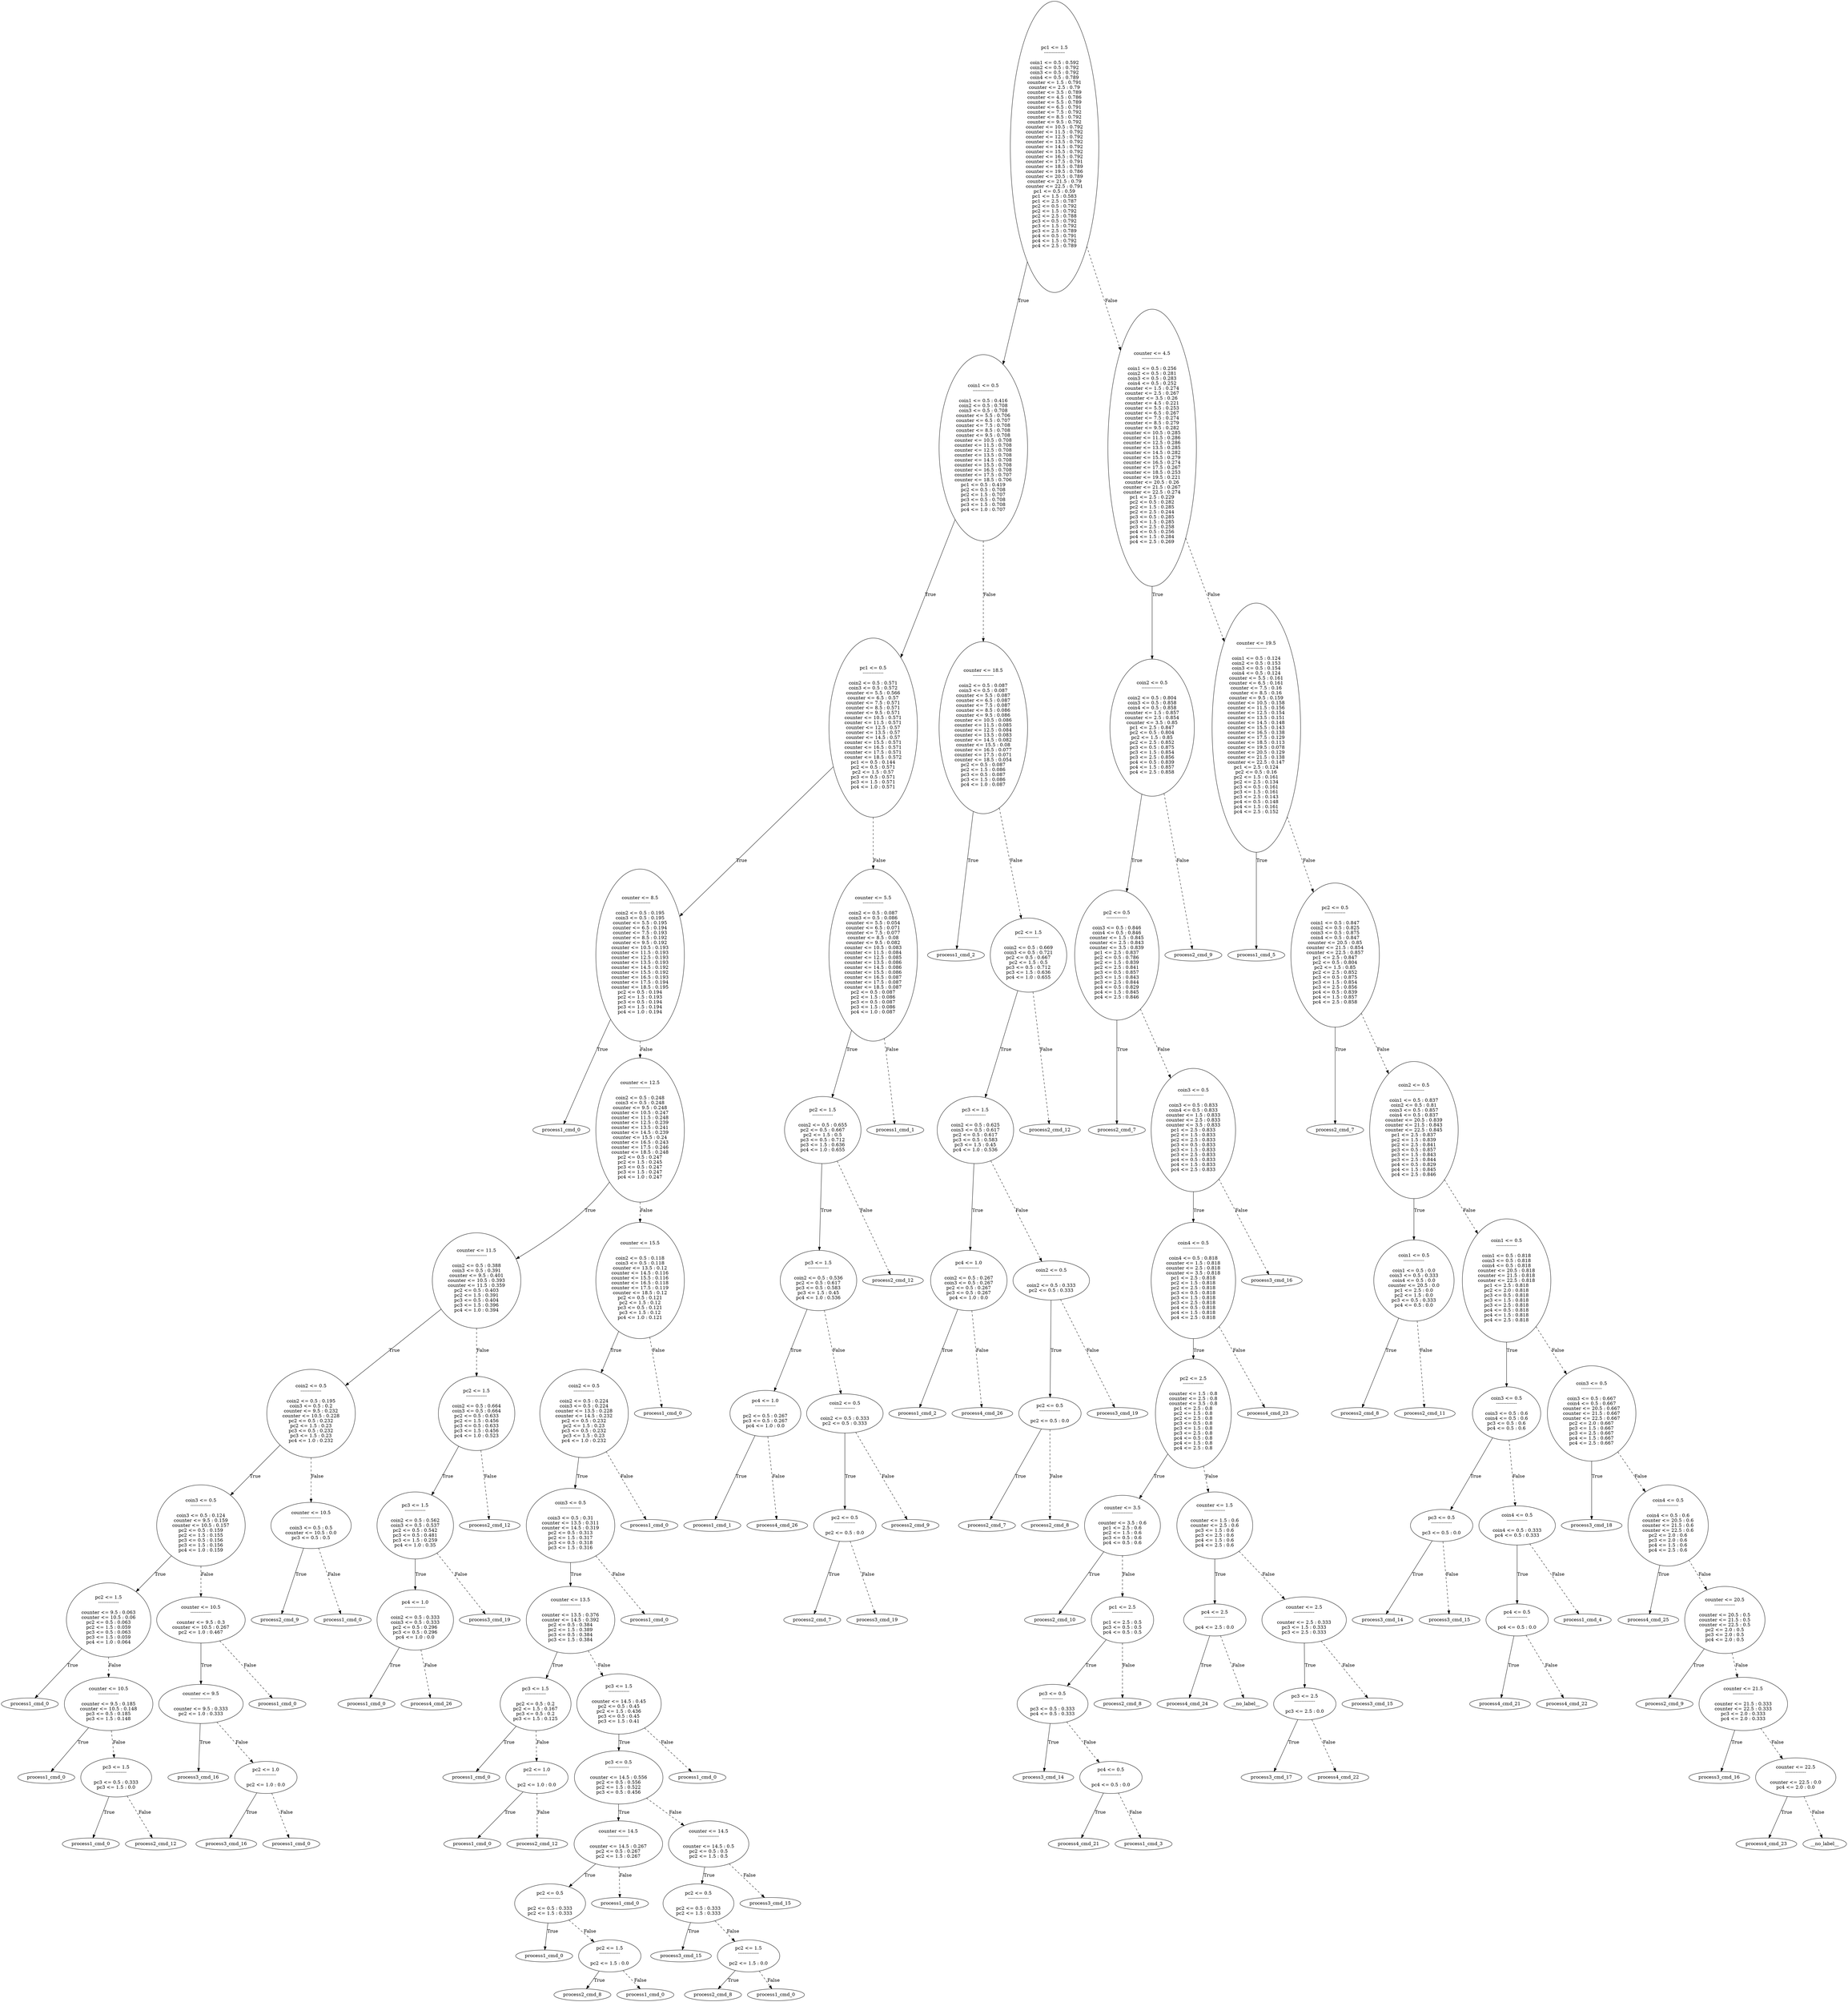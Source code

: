 digraph {
0 [label="pc1 <= 1.5
--------------

coin1 <= 0.5 : 0.592
coin2 <= 0.5 : 0.792
coin3 <= 0.5 : 0.792
coin4 <= 0.5 : 0.789
counter <= 1.5 : 0.791
counter <= 2.5 : 0.79
counter <= 3.5 : 0.789
counter <= 4.5 : 0.786
counter <= 5.5 : 0.789
counter <= 6.5 : 0.791
counter <= 7.5 : 0.792
counter <= 8.5 : 0.792
counter <= 9.5 : 0.792
counter <= 10.5 : 0.792
counter <= 11.5 : 0.792
counter <= 12.5 : 0.792
counter <= 13.5 : 0.792
counter <= 14.5 : 0.792
counter <= 15.5 : 0.792
counter <= 16.5 : 0.792
counter <= 17.5 : 0.791
counter <= 18.5 : 0.789
counter <= 19.5 : 0.786
counter <= 20.5 : 0.789
counter <= 21.5 : 0.79
counter <= 22.5 : 0.791
pc1 <= 0.5 : 0.59
pc1 <= 1.5 : 0.583
pc1 <= 2.5 : 0.787
pc2 <= 0.5 : 0.792
pc2 <= 1.5 : 0.792
pc2 <= 2.5 : 0.788
pc3 <= 0.5 : 0.792
pc3 <= 1.5 : 0.792
pc3 <= 2.5 : 0.789
pc4 <= 0.5 : 0.791
pc4 <= 1.5 : 0.792
pc4 <= 2.5 : 0.789"];
1 [label="coin1 <= 0.5
--------------

coin1 <= 0.5 : 0.416
coin2 <= 0.5 : 0.708
coin3 <= 0.5 : 0.708
counter <= 5.5 : 0.706
counter <= 6.5 : 0.707
counter <= 7.5 : 0.708
counter <= 8.5 : 0.708
counter <= 9.5 : 0.708
counter <= 10.5 : 0.708
counter <= 11.5 : 0.708
counter <= 12.5 : 0.708
counter <= 13.5 : 0.708
counter <= 14.5 : 0.708
counter <= 15.5 : 0.708
counter <= 16.5 : 0.708
counter <= 17.5 : 0.707
counter <= 18.5 : 0.706
pc1 <= 0.5 : 0.419
pc2 <= 0.5 : 0.708
pc2 <= 1.5 : 0.707
pc3 <= 0.5 : 0.708
pc3 <= 1.5 : 0.708
pc4 <= 1.0 : 0.707"];
2 [label="pc1 <= 0.5
--------------

coin2 <= 0.5 : 0.571
coin3 <= 0.5 : 0.572
counter <= 5.5 : 0.566
counter <= 6.5 : 0.57
counter <= 7.5 : 0.571
counter <= 8.5 : 0.571
counter <= 9.5 : 0.571
counter <= 10.5 : 0.571
counter <= 11.5 : 0.571
counter <= 12.5 : 0.57
counter <= 13.5 : 0.57
counter <= 14.5 : 0.57
counter <= 15.5 : 0.571
counter <= 16.5 : 0.571
counter <= 17.5 : 0.571
counter <= 18.5 : 0.572
pc1 <= 0.5 : 0.144
pc2 <= 0.5 : 0.571
pc2 <= 1.5 : 0.57
pc3 <= 0.5 : 0.571
pc3 <= 1.5 : 0.571
pc4 <= 1.0 : 0.571"];
3 [label="counter <= 8.5
--------------

coin2 <= 0.5 : 0.195
coin3 <= 0.5 : 0.195
counter <= 5.5 : 0.195
counter <= 6.5 : 0.194
counter <= 7.5 : 0.193
counter <= 8.5 : 0.192
counter <= 9.5 : 0.192
counter <= 10.5 : 0.193
counter <= 11.5 : 0.193
counter <= 12.5 : 0.193
counter <= 13.5 : 0.193
counter <= 14.5 : 0.192
counter <= 15.5 : 0.192
counter <= 16.5 : 0.193
counter <= 17.5 : 0.194
counter <= 18.5 : 0.195
pc2 <= 0.5 : 0.194
pc2 <= 1.5 : 0.193
pc3 <= 0.5 : 0.194
pc3 <= 1.5 : 0.194
pc4 <= 1.0 : 0.194"];
4 [label="process1_cmd_0"];
3 -> 4 [label="True"];
5 [label="counter <= 12.5
--------------

coin2 <= 0.5 : 0.248
coin3 <= 0.5 : 0.248
counter <= 9.5 : 0.248
counter <= 10.5 : 0.247
counter <= 11.5 : 0.248
counter <= 12.5 : 0.239
counter <= 13.5 : 0.241
counter <= 14.5 : 0.239
counter <= 15.5 : 0.24
counter <= 16.5 : 0.243
counter <= 17.5 : 0.246
counter <= 18.5 : 0.248
pc2 <= 0.5 : 0.247
pc2 <= 1.5 : 0.245
pc3 <= 0.5 : 0.247
pc3 <= 1.5 : 0.247
pc4 <= 1.0 : 0.247"];
6 [label="counter <= 11.5
--------------

coin2 <= 0.5 : 0.388
coin3 <= 0.5 : 0.391
counter <= 9.5 : 0.401
counter <= 10.5 : 0.393
counter <= 11.5 : 0.359
pc2 <= 0.5 : 0.403
pc2 <= 1.5 : 0.391
pc3 <= 0.5 : 0.404
pc3 <= 1.5 : 0.396
pc4 <= 1.0 : 0.394"];
7 [label="coin2 <= 0.5
--------------

coin2 <= 0.5 : 0.195
coin3 <= 0.5 : 0.2
counter <= 9.5 : 0.232
counter <= 10.5 : 0.228
pc2 <= 0.5 : 0.232
pc2 <= 1.5 : 0.23
pc3 <= 0.5 : 0.232
pc3 <= 1.5 : 0.23
pc4 <= 1.0 : 0.232"];
8 [label="coin3 <= 0.5
--------------

coin3 <= 0.5 : 0.124
counter <= 9.5 : 0.159
counter <= 10.5 : 0.157
pc2 <= 0.5 : 0.159
pc2 <= 1.5 : 0.155
pc3 <= 0.5 : 0.156
pc3 <= 1.5 : 0.156
pc4 <= 1.0 : 0.159"];
9 [label="pc2 <= 1.5
--------------

counter <= 9.5 : 0.063
counter <= 10.5 : 0.06
pc2 <= 0.5 : 0.063
pc2 <= 1.5 : 0.059
pc3 <= 0.5 : 0.063
pc3 <= 1.5 : 0.059
pc4 <= 1.0 : 0.064"];
10 [label="process1_cmd_0"];
9 -> 10 [label="True"];
11 [label="counter <= 10.5
--------------

counter <= 9.5 : 0.185
counter <= 10.5 : 0.148
pc3 <= 0.5 : 0.185
pc3 <= 1.5 : 0.148"];
12 [label="process1_cmd_0"];
11 -> 12 [label="True"];
13 [label="pc3 <= 1.5
--------------

pc3 <= 0.5 : 0.333
pc3 <= 1.5 : 0.0"];
14 [label="process1_cmd_0"];
13 -> 14 [label="True"];
15 [label="process2_cmd_12"];
13 -> 15 [style="dashed", label="False"];
11 -> 13 [style="dashed", label="False"];
9 -> 11 [style="dashed", label="False"];
8 -> 9 [label="True"];
16 [label="counter <= 10.5
--------------

counter <= 9.5 : 0.3
counter <= 10.5 : 0.267
pc2 <= 1.0 : 0.467"];
17 [label="counter <= 9.5
--------------

counter <= 9.5 : 0.333
pc2 <= 1.0 : 0.333"];
18 [label="process3_cmd_16"];
17 -> 18 [label="True"];
19 [label="pc2 <= 1.0
--------------

pc2 <= 1.0 : 0.0"];
20 [label="process3_cmd_16"];
19 -> 20 [label="True"];
21 [label="process1_cmd_0"];
19 -> 21 [style="dashed", label="False"];
17 -> 19 [style="dashed", label="False"];
16 -> 17 [label="True"];
22 [label="process1_cmd_0"];
16 -> 22 [style="dashed", label="False"];
8 -> 16 [style="dashed", label="False"];
7 -> 8 [label="True"];
23 [label="counter <= 10.5
--------------

coin3 <= 0.5 : 0.5
counter <= 10.5 : 0.0
pc3 <= 0.5 : 0.5"];
24 [label="process2_cmd_9"];
23 -> 24 [label="True"];
25 [label="process1_cmd_0"];
23 -> 25 [style="dashed", label="False"];
7 -> 23 [style="dashed", label="False"];
6 -> 7 [label="True"];
26 [label="pc2 <= 1.5
--------------

coin2 <= 0.5 : 0.664
coin3 <= 0.5 : 0.664
pc2 <= 0.5 : 0.633
pc2 <= 1.5 : 0.456
pc3 <= 0.5 : 0.633
pc3 <= 1.5 : 0.456
pc4 <= 1.0 : 0.523"];
27 [label="pc3 <= 1.5
--------------

coin2 <= 0.5 : 0.562
coin3 <= 0.5 : 0.537
pc2 <= 0.5 : 0.542
pc3 <= 0.5 : 0.481
pc3 <= 1.5 : 0.259
pc4 <= 1.0 : 0.35"];
28 [label="pc4 <= 1.0
--------------

coin2 <= 0.5 : 0.333
coin3 <= 0.5 : 0.333
pc2 <= 0.5 : 0.296
pc3 <= 0.5 : 0.296
pc4 <= 1.0 : 0.0"];
29 [label="process1_cmd_0"];
28 -> 29 [label="True"];
30 [label="process4_cmd_26"];
28 -> 30 [style="dashed", label="False"];
27 -> 28 [label="True"];
31 [label="process3_cmd_19"];
27 -> 31 [style="dashed", label="False"];
26 -> 27 [label="True"];
32 [label="process2_cmd_12"];
26 -> 32 [style="dashed", label="False"];
6 -> 26 [style="dashed", label="False"];
5 -> 6 [label="True"];
33 [label="counter <= 15.5
--------------

coin2 <= 0.5 : 0.118
coin3 <= 0.5 : 0.118
counter <= 13.5 : 0.12
counter <= 14.5 : 0.116
counter <= 15.5 : 0.116
counter <= 16.5 : 0.118
counter <= 17.5 : 0.119
counter <= 18.5 : 0.12
pc2 <= 0.5 : 0.121
pc2 <= 1.5 : 0.12
pc3 <= 0.5 : 0.121
pc3 <= 1.5 : 0.12
pc4 <= 1.0 : 0.121"];
34 [label="coin2 <= 0.5
--------------

coin2 <= 0.5 : 0.224
coin3 <= 0.5 : 0.224
counter <= 13.5 : 0.228
counter <= 14.5 : 0.232
pc2 <= 0.5 : 0.232
pc2 <= 1.5 : 0.23
pc3 <= 0.5 : 0.232
pc3 <= 1.5 : 0.23
pc4 <= 1.0 : 0.232"];
35 [label="coin3 <= 0.5
--------------

coin3 <= 0.5 : 0.31
counter <= 13.5 : 0.311
counter <= 14.5 : 0.319
pc2 <= 0.5 : 0.313
pc2 <= 1.5 : 0.317
pc3 <= 0.5 : 0.318
pc3 <= 1.5 : 0.316"];
36 [label="counter <= 13.5
--------------

counter <= 13.5 : 0.376
counter <= 14.5 : 0.392
pc2 <= 0.5 : 0.384
pc2 <= 1.5 : 0.389
pc3 <= 0.5 : 0.384
pc3 <= 1.5 : 0.384"];
37 [label="pc3 <= 1.5
--------------

pc2 <= 0.5 : 0.2
pc2 <= 1.5 : 0.167
pc3 <= 0.5 : 0.2
pc3 <= 1.5 : 0.125"];
38 [label="process1_cmd_0"];
37 -> 38 [label="True"];
39 [label="pc2 <= 1.0
--------------

pc2 <= 1.0 : 0.0"];
40 [label="process1_cmd_0"];
39 -> 40 [label="True"];
41 [label="process2_cmd_12"];
39 -> 41 [style="dashed", label="False"];
37 -> 39 [style="dashed", label="False"];
36 -> 37 [label="True"];
42 [label="pc3 <= 1.5
--------------

counter <= 14.5 : 0.45
pc2 <= 0.5 : 0.45
pc2 <= 1.5 : 0.436
pc3 <= 0.5 : 0.45
pc3 <= 1.5 : 0.41"];
43 [label="pc3 <= 0.5
--------------

counter <= 14.5 : 0.556
pc2 <= 0.5 : 0.556
pc2 <= 1.5 : 0.522
pc3 <= 0.5 : 0.456"];
44 [label="counter <= 14.5
--------------

counter <= 14.5 : 0.267
pc2 <= 0.5 : 0.267
pc2 <= 1.5 : 0.267"];
45 [label="pc2 <= 0.5
--------------

pc2 <= 0.5 : 0.333
pc2 <= 1.5 : 0.333"];
46 [label="process1_cmd_0"];
45 -> 46 [label="True"];
47 [label="pc2 <= 1.5
--------------

pc2 <= 1.5 : 0.0"];
48 [label="process2_cmd_8"];
47 -> 48 [label="True"];
49 [label="process1_cmd_0"];
47 -> 49 [style="dashed", label="False"];
45 -> 47 [style="dashed", label="False"];
44 -> 45 [label="True"];
50 [label="process1_cmd_0"];
44 -> 50 [style="dashed", label="False"];
43 -> 44 [label="True"];
51 [label="counter <= 14.5
--------------

counter <= 14.5 : 0.5
pc2 <= 0.5 : 0.5
pc2 <= 1.5 : 0.5"];
52 [label="pc2 <= 0.5
--------------

pc2 <= 0.5 : 0.333
pc2 <= 1.5 : 0.333"];
53 [label="process3_cmd_15"];
52 -> 53 [label="True"];
54 [label="pc2 <= 1.5
--------------

pc2 <= 1.5 : 0.0"];
55 [label="process2_cmd_8"];
54 -> 55 [label="True"];
56 [label="process1_cmd_0"];
54 -> 56 [style="dashed", label="False"];
52 -> 54 [style="dashed", label="False"];
51 -> 52 [label="True"];
57 [label="process3_cmd_15"];
51 -> 57 [style="dashed", label="False"];
43 -> 51 [style="dashed", label="False"];
42 -> 43 [label="True"];
58 [label="process1_cmd_0"];
42 -> 58 [style="dashed", label="False"];
36 -> 42 [style="dashed", label="False"];
35 -> 36 [label="True"];
59 [label="process1_cmd_0"];
35 -> 59 [style="dashed", label="False"];
34 -> 35 [label="True"];
60 [label="process1_cmd_0"];
34 -> 60 [style="dashed", label="False"];
33 -> 34 [label="True"];
61 [label="process1_cmd_0"];
33 -> 61 [style="dashed", label="False"];
5 -> 33 [style="dashed", label="False"];
3 -> 5 [style="dashed", label="False"];
2 -> 3 [label="True"];
62 [label="counter <= 5.5
--------------

coin2 <= 0.5 : 0.087
coin3 <= 0.5 : 0.086
counter <= 5.5 : 0.054
counter <= 6.5 : 0.071
counter <= 7.5 : 0.077
counter <= 8.5 : 0.08
counter <= 9.5 : 0.082
counter <= 10.5 : 0.083
counter <= 11.5 : 0.084
counter <= 12.5 : 0.085
counter <= 13.5 : 0.086
counter <= 14.5 : 0.086
counter <= 15.5 : 0.086
counter <= 16.5 : 0.087
counter <= 17.5 : 0.087
counter <= 18.5 : 0.087
pc2 <= 0.5 : 0.087
pc2 <= 1.5 : 0.086
pc3 <= 0.5 : 0.087
pc3 <= 1.5 : 0.086
pc4 <= 1.0 : 0.087"];
63 [label="pc2 <= 1.5
--------------

coin2 <= 0.5 : 0.655
pc2 <= 0.5 : 0.667
pc2 <= 1.5 : 0.5
pc3 <= 0.5 : 0.712
pc3 <= 1.5 : 0.636
pc4 <= 1.0 : 0.655"];
64 [label="pc3 <= 1.5
--------------

coin2 <= 0.5 : 0.536
pc2 <= 0.5 : 0.617
pc3 <= 0.5 : 0.583
pc3 <= 1.5 : 0.45
pc4 <= 1.0 : 0.536"];
65 [label="pc4 <= 1.0
--------------

pc2 <= 0.5 : 0.267
pc3 <= 0.5 : 0.267
pc4 <= 1.0 : 0.0"];
66 [label="process1_cmd_1"];
65 -> 66 [label="True"];
67 [label="process4_cmd_26"];
65 -> 67 [style="dashed", label="False"];
64 -> 65 [label="True"];
68 [label="coin2 <= 0.5
--------------

coin2 <= 0.5 : 0.333
pc2 <= 0.5 : 0.333"];
69 [label="pc2 <= 0.5
--------------

pc2 <= 0.5 : 0.0"];
70 [label="process2_cmd_7"];
69 -> 70 [label="True"];
71 [label="process3_cmd_19"];
69 -> 71 [style="dashed", label="False"];
68 -> 69 [label="True"];
72 [label="process2_cmd_9"];
68 -> 72 [style="dashed", label="False"];
64 -> 68 [style="dashed", label="False"];
63 -> 64 [label="True"];
73 [label="process2_cmd_12"];
63 -> 73 [style="dashed", label="False"];
62 -> 63 [label="True"];
74 [label="process1_cmd_1"];
62 -> 74 [style="dashed", label="False"];
2 -> 62 [style="dashed", label="False"];
1 -> 2 [label="True"];
75 [label="counter <= 18.5
--------------

coin2 <= 0.5 : 0.087
coin3 <= 0.5 : 0.087
counter <= 5.5 : 0.087
counter <= 6.5 : 0.087
counter <= 7.5 : 0.087
counter <= 8.5 : 0.086
counter <= 9.5 : 0.086
counter <= 10.5 : 0.086
counter <= 11.5 : 0.085
counter <= 12.5 : 0.084
counter <= 13.5 : 0.083
counter <= 14.5 : 0.082
counter <= 15.5 : 0.08
counter <= 16.5 : 0.077
counter <= 17.5 : 0.071
counter <= 18.5 : 0.054
pc2 <= 0.5 : 0.087
pc2 <= 1.5 : 0.086
pc3 <= 0.5 : 0.087
pc3 <= 1.5 : 0.086
pc4 <= 1.0 : 0.087"];
76 [label="process1_cmd_2"];
75 -> 76 [label="True"];
77 [label="pc2 <= 1.5
--------------

coin2 <= 0.5 : 0.669
coin3 <= 0.5 : 0.721
pc2 <= 0.5 : 0.667
pc2 <= 1.5 : 0.5
pc3 <= 0.5 : 0.712
pc3 <= 1.5 : 0.636
pc4 <= 1.0 : 0.655"];
78 [label="pc3 <= 1.5
--------------

coin2 <= 0.5 : 0.625
coin3 <= 0.5 : 0.617
pc2 <= 0.5 : 0.617
pc3 <= 0.5 : 0.583
pc3 <= 1.5 : 0.45
pc4 <= 1.0 : 0.536"];
79 [label="pc4 <= 1.0
--------------

coin2 <= 0.5 : 0.267
coin3 <= 0.5 : 0.267
pc2 <= 0.5 : 0.267
pc3 <= 0.5 : 0.267
pc4 <= 1.0 : 0.0"];
80 [label="process1_cmd_2"];
79 -> 80 [label="True"];
81 [label="process4_cmd_26"];
79 -> 81 [style="dashed", label="False"];
78 -> 79 [label="True"];
82 [label="coin2 <= 0.5
--------------

coin2 <= 0.5 : 0.333
pc2 <= 0.5 : 0.333"];
83 [label="pc2 <= 0.5
--------------

pc2 <= 0.5 : 0.0"];
84 [label="process2_cmd_7"];
83 -> 84 [label="True"];
85 [label="process2_cmd_8"];
83 -> 85 [style="dashed", label="False"];
82 -> 83 [label="True"];
86 [label="process3_cmd_19"];
82 -> 86 [style="dashed", label="False"];
78 -> 82 [style="dashed", label="False"];
77 -> 78 [label="True"];
87 [label="process2_cmd_12"];
77 -> 87 [style="dashed", label="False"];
75 -> 77 [style="dashed", label="False"];
1 -> 75 [style="dashed", label="False"];
0 -> 1 [label="True"];
88 [label="counter <= 4.5
--------------

coin1 <= 0.5 : 0.256
coin2 <= 0.5 : 0.281
coin3 <= 0.5 : 0.283
coin4 <= 0.5 : 0.252
counter <= 1.5 : 0.274
counter <= 2.5 : 0.267
counter <= 3.5 : 0.26
counter <= 4.5 : 0.221
counter <= 5.5 : 0.253
counter <= 6.5 : 0.267
counter <= 7.5 : 0.274
counter <= 8.5 : 0.279
counter <= 9.5 : 0.282
counter <= 10.5 : 0.285
counter <= 11.5 : 0.286
counter <= 12.5 : 0.286
counter <= 13.5 : 0.285
counter <= 14.5 : 0.282
counter <= 15.5 : 0.279
counter <= 16.5 : 0.274
counter <= 17.5 : 0.267
counter <= 18.5 : 0.253
counter <= 19.5 : 0.221
counter <= 20.5 : 0.26
counter <= 21.5 : 0.267
counter <= 22.5 : 0.274
pc1 <= 2.5 : 0.229
pc2 <= 0.5 : 0.282
pc2 <= 1.5 : 0.285
pc2 <= 2.5 : 0.244
pc3 <= 0.5 : 0.285
pc3 <= 1.5 : 0.285
pc3 <= 2.5 : 0.258
pc4 <= 0.5 : 0.256
pc4 <= 1.5 : 0.284
pc4 <= 2.5 : 0.269"];
89 [label="coin2 <= 0.5
--------------

coin2 <= 0.5 : 0.804
coin3 <= 0.5 : 0.858
coin4 <= 0.5 : 0.858
counter <= 1.5 : 0.857
counter <= 2.5 : 0.854
counter <= 3.5 : 0.85
pc1 <= 2.5 : 0.847
pc2 <= 0.5 : 0.804
pc2 <= 1.5 : 0.85
pc2 <= 2.5 : 0.852
pc3 <= 0.5 : 0.875
pc3 <= 1.5 : 0.854
pc3 <= 2.5 : 0.856
pc4 <= 0.5 : 0.839
pc4 <= 1.5 : 0.857
pc4 <= 2.5 : 0.858"];
90 [label="pc2 <= 0.5
--------------

coin3 <= 0.5 : 0.846
coin4 <= 0.5 : 0.846
counter <= 1.5 : 0.845
counter <= 2.5 : 0.843
counter <= 3.5 : 0.839
pc1 <= 2.5 : 0.837
pc2 <= 0.5 : 0.786
pc2 <= 1.5 : 0.839
pc2 <= 2.5 : 0.841
pc3 <= 0.5 : 0.857
pc3 <= 1.5 : 0.843
pc3 <= 2.5 : 0.844
pc4 <= 0.5 : 0.829
pc4 <= 1.5 : 0.845
pc4 <= 2.5 : 0.846"];
91 [label="process2_cmd_7"];
90 -> 91 [label="True"];
92 [label="coin3 <= 0.5
--------------

coin3 <= 0.5 : 0.833
coin4 <= 0.5 : 0.833
counter <= 1.5 : 0.833
counter <= 2.5 : 0.833
counter <= 3.5 : 0.833
pc1 <= 2.5 : 0.833
pc2 <= 1.5 : 0.833
pc2 <= 2.5 : 0.833
pc3 <= 0.5 : 0.833
pc3 <= 1.5 : 0.833
pc3 <= 2.5 : 0.833
pc4 <= 0.5 : 0.833
pc4 <= 1.5 : 0.833
pc4 <= 2.5 : 0.833"];
93 [label="coin4 <= 0.5
--------------

coin4 <= 0.5 : 0.818
counter <= 1.5 : 0.818
counter <= 2.5 : 0.818
counter <= 3.5 : 0.818
pc1 <= 2.5 : 0.818
pc2 <= 1.5 : 0.818
pc2 <= 2.5 : 0.818
pc3 <= 0.5 : 0.818
pc3 <= 1.5 : 0.818
pc3 <= 2.5 : 0.818
pc4 <= 0.5 : 0.818
pc4 <= 1.5 : 0.818
pc4 <= 2.5 : 0.818"];
94 [label="pc2 <= 2.5
--------------

counter <= 1.5 : 0.8
counter <= 2.5 : 0.8
counter <= 3.5 : 0.8
pc1 <= 2.5 : 0.8
pc2 <= 1.5 : 0.8
pc2 <= 2.5 : 0.8
pc3 <= 0.5 : 0.8
pc3 <= 1.5 : 0.8
pc3 <= 2.5 : 0.8
pc4 <= 0.5 : 0.8
pc4 <= 1.5 : 0.8
pc4 <= 2.5 : 0.8"];
95 [label="counter <= 3.5
--------------

counter <= 3.5 : 0.6
pc1 <= 2.5 : 0.6
pc2 <= 1.5 : 0.6
pc3 <= 0.5 : 0.6
pc4 <= 0.5 : 0.6"];
96 [label="process2_cmd_10"];
95 -> 96 [label="True"];
97 [label="pc1 <= 2.5
--------------

pc1 <= 2.5 : 0.5
pc3 <= 0.5 : 0.5
pc4 <= 0.5 : 0.5"];
98 [label="pc3 <= 0.5
--------------

pc3 <= 0.5 : 0.333
pc4 <= 0.5 : 0.333"];
99 [label="process3_cmd_14"];
98 -> 99 [label="True"];
100 [label="pc4 <= 0.5
--------------

pc4 <= 0.5 : 0.0"];
101 [label="process4_cmd_21"];
100 -> 101 [label="True"];
102 [label="process1_cmd_3"];
100 -> 102 [style="dashed", label="False"];
98 -> 100 [style="dashed", label="False"];
97 -> 98 [label="True"];
103 [label="process2_cmd_8"];
97 -> 103 [style="dashed", label="False"];
95 -> 97 [style="dashed", label="False"];
94 -> 95 [label="True"];
104 [label="counter <= 1.5
--------------

counter <= 1.5 : 0.6
counter <= 2.5 : 0.6
pc3 <= 1.5 : 0.6
pc3 <= 2.5 : 0.6
pc4 <= 1.5 : 0.6
pc4 <= 2.5 : 0.6"];
105 [label="pc4 <= 2.5
--------------

pc4 <= 2.5 : 0.0"];
106 [label="process4_cmd_24"];
105 -> 106 [label="True"];
107 [label="__no_label__"];
105 -> 107 [style="dashed", label="False"];
104 -> 105 [label="True"];
108 [label="counter <= 2.5
--------------

counter <= 2.5 : 0.333
pc3 <= 1.5 : 0.333
pc3 <= 2.5 : 0.333"];
109 [label="pc3 <= 2.5
--------------

pc3 <= 2.5 : 0.0"];
110 [label="process3_cmd_17"];
109 -> 110 [label="True"];
111 [label="process4_cmd_22"];
109 -> 111 [style="dashed", label="False"];
108 -> 109 [label="True"];
112 [label="process3_cmd_15"];
108 -> 112 [style="dashed", label="False"];
104 -> 108 [style="dashed", label="False"];
94 -> 104 [style="dashed", label="False"];
93 -> 94 [label="True"];
113 [label="process4_cmd_23"];
93 -> 113 [style="dashed", label="False"];
92 -> 93 [label="True"];
114 [label="process3_cmd_16"];
92 -> 114 [style="dashed", label="False"];
90 -> 92 [style="dashed", label="False"];
89 -> 90 [label="True"];
115 [label="process2_cmd_9"];
89 -> 115 [style="dashed", label="False"];
88 -> 89 [label="True"];
116 [label="counter <= 19.5
--------------

coin1 <= 0.5 : 0.124
coin2 <= 0.5 : 0.153
coin3 <= 0.5 : 0.154
coin4 <= 0.5 : 0.124
counter <= 5.5 : 0.161
counter <= 6.5 : 0.161
counter <= 7.5 : 0.16
counter <= 8.5 : 0.16
counter <= 9.5 : 0.159
counter <= 10.5 : 0.158
counter <= 11.5 : 0.156
counter <= 12.5 : 0.154
counter <= 13.5 : 0.151
counter <= 14.5 : 0.148
counter <= 15.5 : 0.143
counter <= 16.5 : 0.138
counter <= 17.5 : 0.129
counter <= 18.5 : 0.113
counter <= 19.5 : 0.078
counter <= 20.5 : 0.129
counter <= 21.5 : 0.138
counter <= 22.5 : 0.147
pc1 <= 2.5 : 0.124
pc2 <= 0.5 : 0.16
pc2 <= 1.5 : 0.161
pc2 <= 2.5 : 0.134
pc3 <= 0.5 : 0.161
pc3 <= 1.5 : 0.161
pc3 <= 2.5 : 0.143
pc4 <= 0.5 : 0.148
pc4 <= 1.5 : 0.161
pc4 <= 2.5 : 0.152"];
117 [label="process1_cmd_5"];
116 -> 117 [label="True"];
118 [label="pc2 <= 0.5
--------------

coin1 <= 0.5 : 0.847
coin2 <= 0.5 : 0.825
coin3 <= 0.5 : 0.875
coin4 <= 0.5 : 0.847
counter <= 20.5 : 0.85
counter <= 21.5 : 0.854
counter <= 22.5 : 0.857
pc1 <= 2.5 : 0.847
pc2 <= 0.5 : 0.804
pc2 <= 1.5 : 0.85
pc2 <= 2.5 : 0.852
pc3 <= 0.5 : 0.875
pc3 <= 1.5 : 0.854
pc3 <= 2.5 : 0.856
pc4 <= 0.5 : 0.839
pc4 <= 1.5 : 0.857
pc4 <= 2.5 : 0.858"];
119 [label="process2_cmd_7"];
118 -> 119 [label="True"];
120 [label="coin2 <= 0.5
--------------

coin1 <= 0.5 : 0.837
coin2 <= 0.5 : 0.81
coin3 <= 0.5 : 0.857
coin4 <= 0.5 : 0.837
counter <= 20.5 : 0.839
counter <= 21.5 : 0.843
counter <= 22.5 : 0.845
pc1 <= 2.5 : 0.837
pc2 <= 1.5 : 0.839
pc2 <= 2.5 : 0.841
pc3 <= 0.5 : 0.857
pc3 <= 1.5 : 0.843
pc3 <= 2.5 : 0.844
pc4 <= 0.5 : 0.829
pc4 <= 1.5 : 0.845
pc4 <= 2.5 : 0.846"];
121 [label="coin1 <= 0.5
--------------

coin1 <= 0.5 : 0.0
coin3 <= 0.5 : 0.333
coin4 <= 0.5 : 0.0
counter <= 20.5 : 0.0
pc1 <= 2.5 : 0.0
pc2 <= 1.5 : 0.0
pc3 <= 0.5 : 0.333
pc4 <= 0.5 : 0.0"];
122 [label="process2_cmd_8"];
121 -> 122 [label="True"];
123 [label="process2_cmd_11"];
121 -> 123 [style="dashed", label="False"];
120 -> 121 [label="True"];
124 [label="coin1 <= 0.5
--------------

coin1 <= 0.5 : 0.818
coin3 <= 0.5 : 0.818
coin4 <= 0.5 : 0.818
counter <= 20.5 : 0.818
counter <= 21.5 : 0.818
counter <= 22.5 : 0.818
pc1 <= 2.5 : 0.818
pc2 <= 2.0 : 0.818
pc3 <= 0.5 : 0.818
pc3 <= 1.5 : 0.818
pc3 <= 2.5 : 0.818
pc4 <= 0.5 : 0.818
pc4 <= 1.5 : 0.818
pc4 <= 2.5 : 0.818"];
125 [label="coin3 <= 0.5
--------------

coin3 <= 0.5 : 0.6
coin4 <= 0.5 : 0.6
pc3 <= 0.5 : 0.6
pc4 <= 0.5 : 0.6"];
126 [label="pc3 <= 0.5
--------------

pc3 <= 0.5 : 0.0"];
127 [label="process3_cmd_14"];
126 -> 127 [label="True"];
128 [label="process3_cmd_15"];
126 -> 128 [style="dashed", label="False"];
125 -> 126 [label="True"];
129 [label="coin4 <= 0.5
--------------

coin4 <= 0.5 : 0.333
pc4 <= 0.5 : 0.333"];
130 [label="pc4 <= 0.5
--------------

pc4 <= 0.5 : 0.0"];
131 [label="process4_cmd_21"];
130 -> 131 [label="True"];
132 [label="process4_cmd_22"];
130 -> 132 [style="dashed", label="False"];
129 -> 130 [label="True"];
133 [label="process1_cmd_4"];
129 -> 133 [style="dashed", label="False"];
125 -> 129 [style="dashed", label="False"];
124 -> 125 [label="True"];
134 [label="coin3 <= 0.5
--------------

coin3 <= 0.5 : 0.667
coin4 <= 0.5 : 0.667
counter <= 20.5 : 0.667
counter <= 21.5 : 0.667
counter <= 22.5 : 0.667
pc2 <= 2.0 : 0.667
pc3 <= 1.5 : 0.667
pc3 <= 2.5 : 0.667
pc4 <= 1.5 : 0.667
pc4 <= 2.5 : 0.667"];
135 [label="process3_cmd_18"];
134 -> 135 [label="True"];
136 [label="coin4 <= 0.5
--------------

coin4 <= 0.5 : 0.6
counter <= 20.5 : 0.6
counter <= 21.5 : 0.6
counter <= 22.5 : 0.6
pc2 <= 2.0 : 0.6
pc3 <= 2.0 : 0.6
pc4 <= 1.5 : 0.6
pc4 <= 2.5 : 0.6"];
137 [label="process4_cmd_25"];
136 -> 137 [label="True"];
138 [label="counter <= 20.5
--------------

counter <= 20.5 : 0.5
counter <= 21.5 : 0.5
counter <= 22.5 : 0.5
pc2 <= 2.0 : 0.5
pc3 <= 2.0 : 0.5
pc4 <= 2.0 : 0.5"];
139 [label="process2_cmd_9"];
138 -> 139 [label="True"];
140 [label="counter <= 21.5
--------------

counter <= 21.5 : 0.333
counter <= 22.5 : 0.333
pc3 <= 2.0 : 0.333
pc4 <= 2.0 : 0.333"];
141 [label="process3_cmd_16"];
140 -> 141 [label="True"];
142 [label="counter <= 22.5
--------------

counter <= 22.5 : 0.0
pc4 <= 2.0 : 0.0"];
143 [label="process4_cmd_23"];
142 -> 143 [label="True"];
144 [label="__no_label__"];
142 -> 144 [style="dashed", label="False"];
140 -> 142 [style="dashed", label="False"];
138 -> 140 [style="dashed", label="False"];
136 -> 138 [style="dashed", label="False"];
134 -> 136 [style="dashed", label="False"];
124 -> 134 [style="dashed", label="False"];
120 -> 124 [style="dashed", label="False"];
118 -> 120 [style="dashed", label="False"];
116 -> 118 [style="dashed", label="False"];
88 -> 116 [style="dashed", label="False"];
0 -> 88 [style="dashed", label="False"];

}